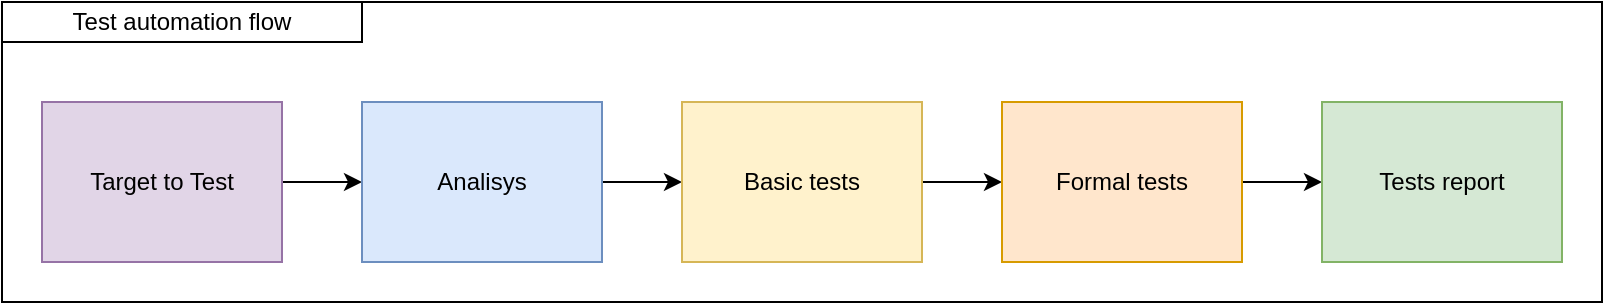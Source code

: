 <mxfile version="21.7.5" type="device">
  <diagram name="Página-1" id="5SdrDsKDKhkN9nTzASZr">
    <mxGraphModel dx="1050" dy="629" grid="1" gridSize="10" guides="1" tooltips="1" connect="1" arrows="1" fold="1" page="1" pageScale="1" pageWidth="827" pageHeight="1169" math="0" shadow="0">
      <root>
        <mxCell id="0" />
        <mxCell id="1" parent="0" />
        <mxCell id="7q8VO6ANcTrNtgrSVd8T-11" value="" style="rounded=0;whiteSpace=wrap;html=1;" vertex="1" parent="1">
          <mxGeometry x="20" y="190" width="800" height="150" as="geometry" />
        </mxCell>
        <mxCell id="7q8VO6ANcTrNtgrSVd8T-7" value="" style="edgeStyle=orthogonalEdgeStyle;rounded=0;orthogonalLoop=1;jettySize=auto;html=1;" edge="1" parent="1" source="7q8VO6ANcTrNtgrSVd8T-2" target="7q8VO6ANcTrNtgrSVd8T-3">
          <mxGeometry relative="1" as="geometry" />
        </mxCell>
        <mxCell id="7q8VO6ANcTrNtgrSVd8T-2" value="Target to Test" style="rounded=0;whiteSpace=wrap;html=1;fillColor=#e1d5e7;strokeColor=#9673a6;" vertex="1" parent="1">
          <mxGeometry x="40" y="240" width="120" height="80" as="geometry" />
        </mxCell>
        <mxCell id="7q8VO6ANcTrNtgrSVd8T-8" value="" style="edgeStyle=orthogonalEdgeStyle;rounded=0;orthogonalLoop=1;jettySize=auto;html=1;" edge="1" parent="1" source="7q8VO6ANcTrNtgrSVd8T-3" target="7q8VO6ANcTrNtgrSVd8T-4">
          <mxGeometry relative="1" as="geometry" />
        </mxCell>
        <mxCell id="7q8VO6ANcTrNtgrSVd8T-3" value="Analisys" style="rounded=0;whiteSpace=wrap;html=1;fillColor=#dae8fc;strokeColor=#6c8ebf;" vertex="1" parent="1">
          <mxGeometry x="200" y="240" width="120" height="80" as="geometry" />
        </mxCell>
        <mxCell id="7q8VO6ANcTrNtgrSVd8T-9" value="" style="edgeStyle=orthogonalEdgeStyle;rounded=0;orthogonalLoop=1;jettySize=auto;html=1;" edge="1" parent="1" source="7q8VO6ANcTrNtgrSVd8T-4" target="7q8VO6ANcTrNtgrSVd8T-5">
          <mxGeometry relative="1" as="geometry" />
        </mxCell>
        <mxCell id="7q8VO6ANcTrNtgrSVd8T-4" value="Basic tests" style="rounded=0;whiteSpace=wrap;html=1;fillColor=#fff2cc;strokeColor=#d6b656;" vertex="1" parent="1">
          <mxGeometry x="360" y="240" width="120" height="80" as="geometry" />
        </mxCell>
        <mxCell id="7q8VO6ANcTrNtgrSVd8T-10" value="" style="edgeStyle=orthogonalEdgeStyle;rounded=0;orthogonalLoop=1;jettySize=auto;html=1;" edge="1" parent="1" source="7q8VO6ANcTrNtgrSVd8T-5" target="7q8VO6ANcTrNtgrSVd8T-6">
          <mxGeometry relative="1" as="geometry" />
        </mxCell>
        <mxCell id="7q8VO6ANcTrNtgrSVd8T-5" value="Formal tests" style="rounded=0;whiteSpace=wrap;html=1;fillColor=#ffe6cc;strokeColor=#d79b00;" vertex="1" parent="1">
          <mxGeometry x="520" y="240" width="120" height="80" as="geometry" />
        </mxCell>
        <mxCell id="7q8VO6ANcTrNtgrSVd8T-6" value="Tests report" style="rounded=0;whiteSpace=wrap;html=1;fillColor=#d5e8d4;strokeColor=#82b366;" vertex="1" parent="1">
          <mxGeometry x="680" y="240" width="120" height="80" as="geometry" />
        </mxCell>
        <mxCell id="7q8VO6ANcTrNtgrSVd8T-12" value="Test automation flow" style="rounded=0;whiteSpace=wrap;html=1;" vertex="1" parent="1">
          <mxGeometry x="20" y="190" width="180" height="20" as="geometry" />
        </mxCell>
      </root>
    </mxGraphModel>
  </diagram>
</mxfile>
